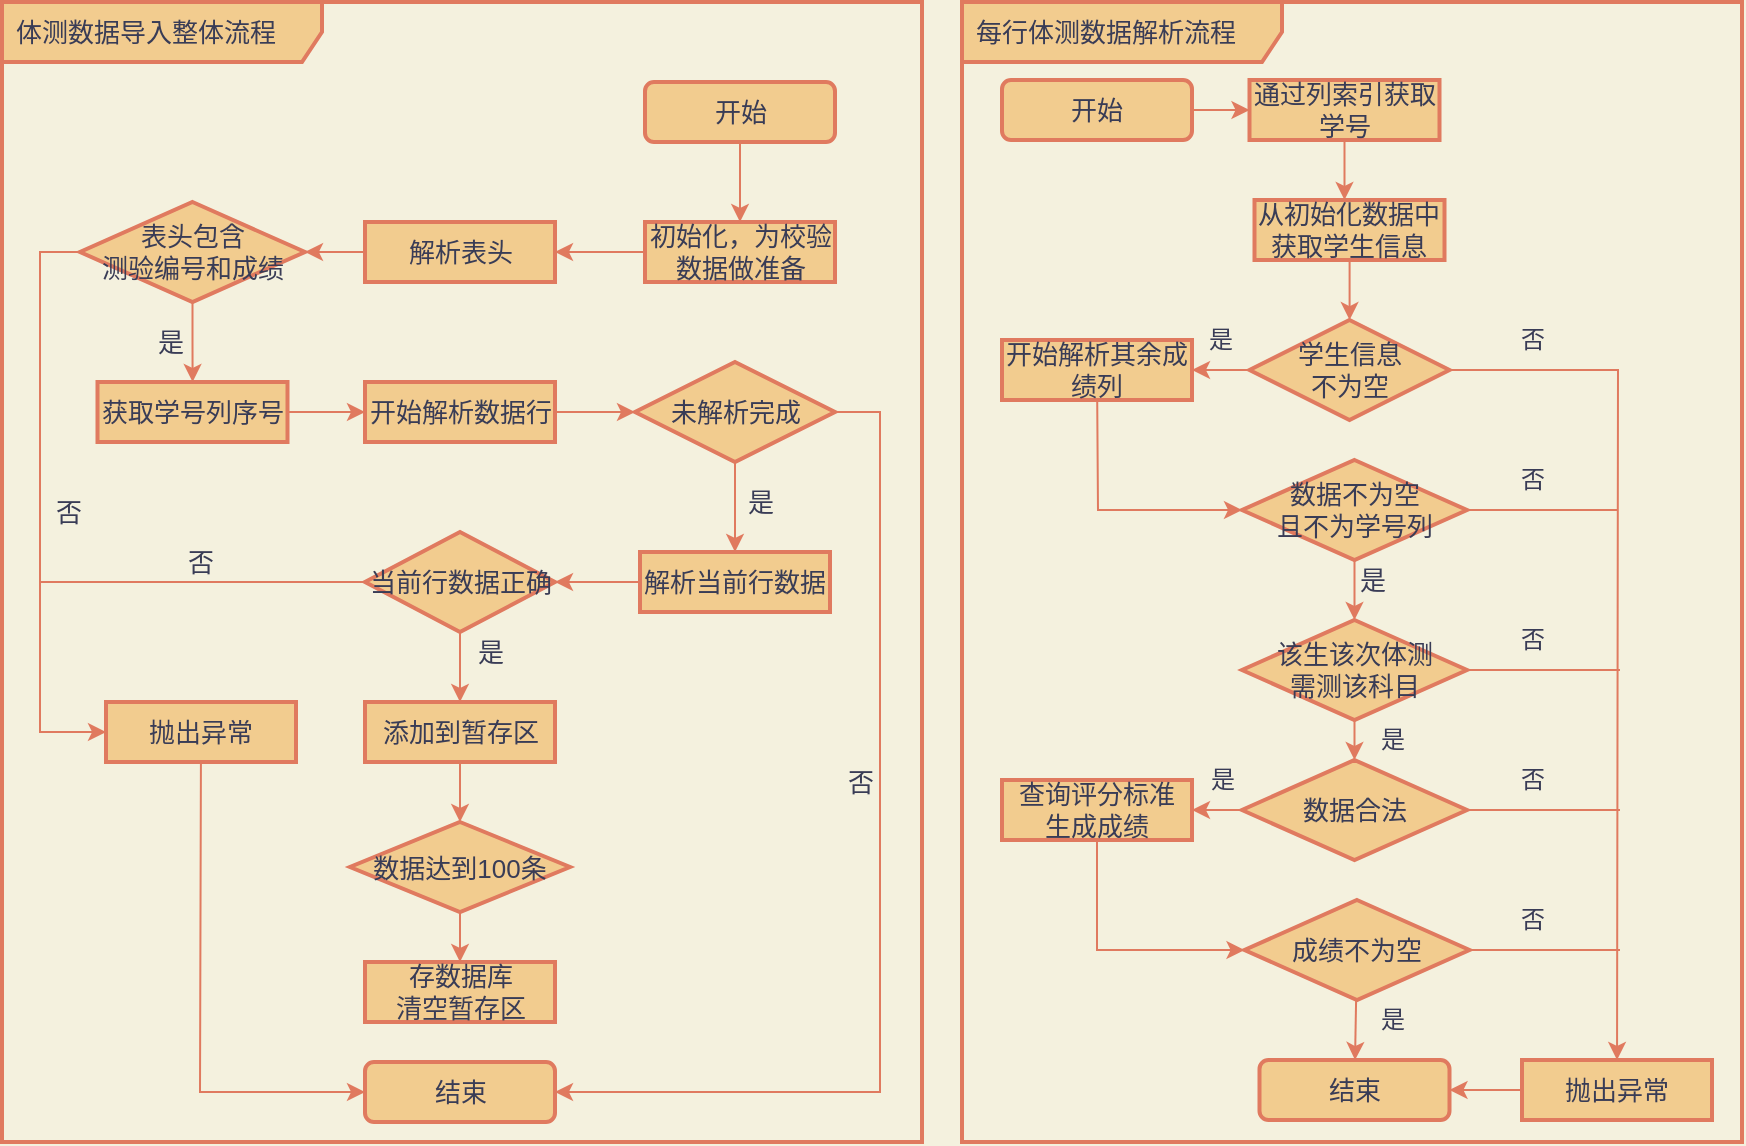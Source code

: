 <mxfile version="15.4.0" type="device"><diagram id="v1JKhn-CwpJnXRZCnD8h" name="第 1 页"><mxGraphModel dx="1865" dy="607" grid="1" gridSize="10" guides="1" tooltips="1" connect="1" arrows="1" fold="1" page="1" pageScale="1" pageWidth="827" pageHeight="1169" background="#F4F1DE" math="0" shadow="0"><root><mxCell id="0"/><mxCell id="1" parent="0"/><mxCell id="gpYZf8aLz3YWthBE-QXt-2" value="" style="edgeStyle=orthogonalEdgeStyle;rounded=0;sketch=0;orthogonalLoop=1;jettySize=auto;html=1;fontFamily=Helvetica;fontSize=13;fontColor=#393C56;endArrow=classic;endFill=1;strokeColor=#E07A5F;strokeWidth=1;fillColor=#F2CC8F;labelBackgroundColor=#F4F1DE;" parent="1" source="gpYZf8aLz3YWthBE-QXt-3" target="gpYZf8aLz3YWthBE-QXt-19" edge="1"><mxGeometry relative="1" as="geometry"><Array as="points"><mxPoint x="40" y="79"/><mxPoint x="40" y="79"/></Array></mxGeometry></mxCell><mxCell id="gpYZf8aLz3YWthBE-QXt-3" value="通过列索引获取学号" style="whiteSpace=wrap;html=1;strokeWidth=2;fillColor=#F2CC8F;strokeColor=#E07A5F;fontColor=#393C56;fontSize=13;" parent="1" vertex="1"><mxGeometry x="-6.25" y="49" width="95" height="30" as="geometry"/></mxCell><mxCell id="gpYZf8aLz3YWthBE-QXt-4" value="" style="edgeStyle=orthogonalEdgeStyle;rounded=0;orthogonalLoop=1;jettySize=auto;html=1;strokeColor=#E07A5F;fontColor=#393C56;fontSize=13;labelBackgroundColor=#F4F1DE;" parent="1" source="gpYZf8aLz3YWthBE-QXt-6" target="gpYZf8aLz3YWthBE-QXt-8" edge="1"><mxGeometry relative="1" as="geometry"/></mxCell><mxCell id="gpYZf8aLz3YWthBE-QXt-59" value="" style="rounded=0;sketch=0;orthogonalLoop=1;jettySize=auto;html=1;fontColor=#393C56;strokeColor=#E07A5F;fillColor=#F2CC8F;" parent="1" source="gpYZf8aLz3YWthBE-QXt-6" target="gpYZf8aLz3YWthBE-QXt-55" edge="1"><mxGeometry relative="1" as="geometry"><mxPoint x="180" y="294" as="targetPoint"/><Array as="points"><mxPoint x="178" y="194"/></Array></mxGeometry></mxCell><mxCell id="gpYZf8aLz3YWthBE-QXt-6" value="学生信息&lt;br&gt;不为空" style="rhombus;whiteSpace=wrap;html=1;strokeWidth=2;fillColor=#F2CC8F;strokeColor=#E07A5F;fontColor=#393C56;fontSize=13;" parent="1" vertex="1"><mxGeometry x="-6.25" y="169" width="100" height="50" as="geometry"/></mxCell><mxCell id="gpYZf8aLz3YWthBE-QXt-78" value="" style="edgeStyle=none;rounded=0;sketch=0;orthogonalLoop=1;jettySize=auto;html=1;fontColor=#393C56;endArrow=classic;endFill=1;strokeColor=#E07A5F;fillColor=#F2CC8F;entryX=0;entryY=0.5;entryDx=0;entryDy=0;" parent="1" source="gpYZf8aLz3YWthBE-QXt-8" target="gpYZf8aLz3YWthBE-QXt-37" edge="1"><mxGeometry relative="1" as="geometry"><mxPoint x="-82.5" y="289" as="targetPoint"/><Array as="points"><mxPoint x="-82" y="264"/></Array></mxGeometry></mxCell><mxCell id="gpYZf8aLz3YWthBE-QXt-8" value="开始解析其余成绩列" style="whiteSpace=wrap;html=1;strokeWidth=2;fillColor=#F2CC8F;strokeColor=#E07A5F;fontColor=#393C56;fontSize=13;" parent="1" vertex="1"><mxGeometry x="-130" y="179" width="95" height="30" as="geometry"/></mxCell><mxCell id="gpYZf8aLz3YWthBE-QXt-9" value="是" style="text;html=1;align=center;verticalAlign=middle;resizable=0;points=[];autosize=1;strokeColor=none;fillColor=none;fontColor=#393C56;fontSize=13;" parent="1" vertex="1"><mxGeometry x="40" y="289" width="30" height="20" as="geometry"/></mxCell><mxCell id="gpYZf8aLz3YWthBE-QXt-67" value="" style="edgeStyle=none;rounded=1;sketch=0;orthogonalLoop=1;jettySize=auto;html=1;fontColor=#393C56;endArrow=classic;endFill=1;strokeColor=#E07A5F;fillColor=#F2CC8F;" parent="1" source="gpYZf8aLz3YWthBE-QXt-17" target="gpYZf8aLz3YWthBE-QXt-3" edge="1"><mxGeometry relative="1" as="geometry"/></mxCell><mxCell id="gpYZf8aLz3YWthBE-QXt-17" value="开始" style="rounded=1;whiteSpace=wrap;html=1;sketch=0;fontFamily=Helvetica;fontSize=13;fontColor=#393C56;strokeColor=#E07A5F;fillColor=#F2CC8F;strokeWidth=2;" parent="1" vertex="1"><mxGeometry x="-130" y="49" width="95" height="30" as="geometry"/></mxCell><mxCell id="gpYZf8aLz3YWthBE-QXt-54" value="" style="edgeStyle=orthogonalEdgeStyle;rounded=0;sketch=0;orthogonalLoop=1;jettySize=auto;html=1;fontColor=#393C56;strokeColor=#E07A5F;fillColor=#F2CC8F;" parent="1" source="gpYZf8aLz3YWthBE-QXt-19" target="gpYZf8aLz3YWthBE-QXt-6" edge="1"><mxGeometry relative="1" as="geometry"/></mxCell><mxCell id="gpYZf8aLz3YWthBE-QXt-19" value="从初始化数据中获取学生信息" style="whiteSpace=wrap;html=1;fontColor=#393C56;strokeColor=#E07A5F;strokeWidth=2;fillColor=#F2CC8F;fontSize=13;" parent="1" vertex="1"><mxGeometry x="-3.75" y="109" width="95" height="30" as="geometry"/></mxCell><mxCell id="gpYZf8aLz3YWthBE-QXt-41" value="" style="edgeStyle=orthogonalEdgeStyle;curved=0;rounded=1;sketch=0;orthogonalLoop=1;jettySize=auto;html=1;fontColor=#393C56;strokeColor=#E07A5F;fillColor=#F2CC8F;" parent="1" source="gpYZf8aLz3YWthBE-QXt-37" target="gpYZf8aLz3YWthBE-QXt-40" edge="1"><mxGeometry relative="1" as="geometry"/></mxCell><mxCell id="gpYZf8aLz3YWthBE-QXt-61" value="" style="edgeStyle=none;rounded=1;sketch=0;orthogonalLoop=1;jettySize=auto;html=1;fontColor=#393C56;endArrow=none;endFill=0;strokeColor=#E07A5F;fillColor=#F2CC8F;" parent="1" source="gpYZf8aLz3YWthBE-QXt-37" edge="1"><mxGeometry relative="1" as="geometry"><mxPoint x="178" y="264" as="targetPoint"/></mxGeometry></mxCell><mxCell id="gpYZf8aLz3YWthBE-QXt-37" value="数据不为空&lt;br&gt;且不为学号列" style="rhombus;whiteSpace=wrap;html=1;strokeWidth=2;fillColor=#F2CC8F;strokeColor=#E07A5F;fontColor=#393C56;fontSize=13;" parent="1" vertex="1"><mxGeometry x="-10" y="239" width="112.5" height="50" as="geometry"/></mxCell><mxCell id="gpYZf8aLz3YWthBE-QXt-43" value="" style="edgeStyle=orthogonalEdgeStyle;curved=0;rounded=1;sketch=0;orthogonalLoop=1;jettySize=auto;html=1;fontColor=#393C56;strokeColor=#E07A5F;fillColor=#F2CC8F;entryX=0.5;entryY=0;entryDx=0;entryDy=0;" parent="1" source="gpYZf8aLz3YWthBE-QXt-40" target="gpYZf8aLz3YWthBE-QXt-45" edge="1"><mxGeometry relative="1" as="geometry"><mxPoint x="187.5" y="349" as="targetPoint"/></mxGeometry></mxCell><mxCell id="gpYZf8aLz3YWthBE-QXt-63" value="" style="edgeStyle=none;rounded=1;sketch=0;orthogonalLoop=1;jettySize=auto;html=1;fontColor=#393C56;endArrow=none;endFill=0;strokeColor=#E07A5F;fillColor=#F2CC8F;" parent="1" source="gpYZf8aLz3YWthBE-QXt-40" edge="1"><mxGeometry relative="1" as="geometry"><mxPoint x="179" y="344" as="targetPoint"/></mxGeometry></mxCell><mxCell id="gpYZf8aLz3YWthBE-QXt-40" value="该生该次体测&lt;br&gt;需测该科目" style="rhombus;whiteSpace=wrap;html=1;fontSize=13;fontColor=#393C56;strokeColor=#E07A5F;strokeWidth=2;fillColor=#F2CC8F;" parent="1" vertex="1"><mxGeometry x="-10" y="319" width="112.5" height="50" as="geometry"/></mxCell><mxCell id="gpYZf8aLz3YWthBE-QXt-47" value="" style="rounded=1;sketch=0;orthogonalLoop=1;jettySize=auto;html=1;fontColor=#393C56;strokeColor=#E07A5F;fillColor=#F2CC8F;" parent="1" source="gpYZf8aLz3YWthBE-QXt-45" target="gpYZf8aLz3YWthBE-QXt-46" edge="1"><mxGeometry relative="1" as="geometry"/></mxCell><mxCell id="gpYZf8aLz3YWthBE-QXt-45" value="数据合法" style="rhombus;whiteSpace=wrap;html=1;fontSize=13;fontColor=#393C56;strokeColor=#E07A5F;strokeWidth=2;fillColor=#F2CC8F;" parent="1" vertex="1"><mxGeometry x="-10" y="389" width="112.5" height="50" as="geometry"/></mxCell><mxCell id="gpYZf8aLz3YWthBE-QXt-49" value="" style="edgeStyle=orthogonalEdgeStyle;rounded=0;sketch=0;orthogonalLoop=1;jettySize=auto;html=1;fontColor=#393C56;strokeColor=#E07A5F;fillColor=#F2CC8F;entryX=0;entryY=0.5;entryDx=0;entryDy=0;" parent="1" source="gpYZf8aLz3YWthBE-QXt-46" target="gpYZf8aLz3YWthBE-QXt-48" edge="1"><mxGeometry relative="1" as="geometry"><Array as="points"><mxPoint x="-82" y="484"/></Array></mxGeometry></mxCell><mxCell id="gpYZf8aLz3YWthBE-QXt-46" value="查询评分标准&lt;br&gt;生成成绩" style="whiteSpace=wrap;html=1;fontSize=13;fontColor=#393C56;strokeColor=#E07A5F;strokeWidth=2;fillColor=#F2CC8F;" parent="1" vertex="1"><mxGeometry x="-130" y="399" width="95" height="30" as="geometry"/></mxCell><mxCell id="gpYZf8aLz3YWthBE-QXt-56" value="" style="rounded=1;sketch=0;orthogonalLoop=1;jettySize=auto;html=1;fontColor=#393C56;strokeColor=#E07A5F;fillColor=#F2CC8F;endArrow=none;endFill=0;exitX=1;exitY=0.5;exitDx=0;exitDy=0;" parent="1" source="gpYZf8aLz3YWthBE-QXt-48" edge="1"><mxGeometry relative="1" as="geometry"><mxPoint x="179" y="484" as="targetPoint"/></mxGeometry></mxCell><mxCell id="gpYZf8aLz3YWthBE-QXt-69" value="" style="edgeStyle=none;rounded=0;sketch=0;orthogonalLoop=1;jettySize=auto;html=1;fontColor=#393C56;endArrow=classic;endFill=1;strokeColor=#E07A5F;fillColor=#F2CC8F;" parent="1" source="gpYZf8aLz3YWthBE-QXt-48" target="gpYZf8aLz3YWthBE-QXt-50" edge="1"><mxGeometry relative="1" as="geometry"/></mxCell><mxCell id="gpYZf8aLz3YWthBE-QXt-48" value="成绩不为空" style="rhombus;whiteSpace=wrap;html=1;fontSize=13;fontColor=#393C56;strokeColor=#E07A5F;strokeWidth=2;fillColor=#F2CC8F;" parent="1" vertex="1"><mxGeometry x="-8.75" y="459" width="112.5" height="50" as="geometry"/></mxCell><mxCell id="gpYZf8aLz3YWthBE-QXt-50" value="结束" style="whiteSpace=wrap;html=1;fontSize=13;fontColor=#393C56;strokeColor=#E07A5F;strokeWidth=2;fillColor=#F2CC8F;rounded=1;" parent="1" vertex="1"><mxGeometry x="-1.25" y="539" width="95" height="30" as="geometry"/></mxCell><mxCell id="gpYZf8aLz3YWthBE-QXt-52" style="edgeStyle=orthogonalEdgeStyle;curved=0;rounded=1;sketch=0;orthogonalLoop=1;jettySize=auto;html=1;exitX=0.5;exitY=1;exitDx=0;exitDy=0;fontColor=#393C56;strokeColor=#E07A5F;fillColor=#F2CC8F;" parent="1" source="gpYZf8aLz3YWthBE-QXt-50" target="gpYZf8aLz3YWthBE-QXt-50" edge="1"><mxGeometry relative="1" as="geometry"/></mxCell><mxCell id="gpYZf8aLz3YWthBE-QXt-68" value="" style="edgeStyle=none;rounded=1;sketch=0;orthogonalLoop=1;jettySize=auto;html=1;fontColor=#393C56;endArrow=classic;endFill=1;strokeColor=#E07A5F;fillColor=#F2CC8F;" parent="1" source="gpYZf8aLz3YWthBE-QXt-55" target="gpYZf8aLz3YWthBE-QXt-50" edge="1"><mxGeometry relative="1" as="geometry"/></mxCell><mxCell id="gpYZf8aLz3YWthBE-QXt-55" value="抛出异常" style="whiteSpace=wrap;html=1;fontColor=#393C56;strokeColor=#E07A5F;strokeWidth=2;fillColor=#F2CC8F;fontSize=13;" parent="1" vertex="1"><mxGeometry x="130" y="539" width="95" height="30" as="geometry"/></mxCell><mxCell id="gpYZf8aLz3YWthBE-QXt-64" value="" style="edgeStyle=none;rounded=1;sketch=0;orthogonalLoop=1;jettySize=auto;html=1;fontColor=#393C56;endArrow=none;endFill=0;strokeColor=#E07A5F;fillColor=#F2CC8F;exitX=1;exitY=0.5;exitDx=0;exitDy=0;" parent="1" source="gpYZf8aLz3YWthBE-QXt-45" edge="1"><mxGeometry relative="1" as="geometry"><mxPoint x="112.5" y="354" as="sourcePoint"/><mxPoint x="179" y="414" as="targetPoint"/></mxGeometry></mxCell><mxCell id="gpYZf8aLz3YWthBE-QXt-70" value="是" style="text;html=1;align=center;verticalAlign=middle;resizable=0;points=[];autosize=1;strokeColor=none;fillColor=none;fontColor=#393C56;" parent="1" vertex="1"><mxGeometry x="50" y="509" width="30" height="20" as="geometry"/></mxCell><mxCell id="gpYZf8aLz3YWthBE-QXt-72" value="是" style="text;html=1;align=center;verticalAlign=middle;resizable=0;points=[];autosize=1;strokeColor=none;fillColor=none;fontColor=#393C56;" parent="1" vertex="1"><mxGeometry x="-35" y="389" width="30" height="20" as="geometry"/></mxCell><mxCell id="gpYZf8aLz3YWthBE-QXt-73" value="否" style="text;html=1;align=center;verticalAlign=middle;resizable=0;points=[];autosize=1;strokeColor=none;fillColor=none;fontColor=#393C56;" parent="1" vertex="1"><mxGeometry x="120" y="389" width="30" height="20" as="geometry"/></mxCell><mxCell id="gpYZf8aLz3YWthBE-QXt-74" value="否" style="text;html=1;align=center;verticalAlign=middle;resizable=0;points=[];autosize=1;strokeColor=none;fillColor=none;fontColor=#393C56;" parent="1" vertex="1"><mxGeometry x="120" y="459" width="30" height="20" as="geometry"/></mxCell><mxCell id="gpYZf8aLz3YWthBE-QXt-75" value="否" style="text;html=1;align=center;verticalAlign=middle;resizable=0;points=[];autosize=1;strokeColor=none;fillColor=none;fontColor=#393C56;" parent="1" vertex="1"><mxGeometry x="120" y="319" width="30" height="20" as="geometry"/></mxCell><mxCell id="gpYZf8aLz3YWthBE-QXt-76" value="否" style="text;html=1;align=center;verticalAlign=middle;resizable=0;points=[];autosize=1;strokeColor=none;fillColor=none;fontColor=#393C56;" parent="1" vertex="1"><mxGeometry x="120" y="239" width="30" height="20" as="geometry"/></mxCell><mxCell id="gpYZf8aLz3YWthBE-QXt-80" value="是" style="text;html=1;align=center;verticalAlign=middle;resizable=0;points=[];autosize=1;strokeColor=none;fillColor=none;fontColor=#393C56;" parent="1" vertex="1"><mxGeometry x="50" y="369" width="30" height="20" as="geometry"/></mxCell><mxCell id="gpYZf8aLz3YWthBE-QXt-81" value="否" style="text;html=1;align=center;verticalAlign=middle;resizable=0;points=[];autosize=1;strokeColor=none;fillColor=none;fontColor=#393C56;" parent="1" vertex="1"><mxGeometry x="120" y="169" width="30" height="20" as="geometry"/></mxCell><mxCell id="gpYZf8aLz3YWthBE-QXt-82" value="是" style="text;html=1;align=center;verticalAlign=middle;resizable=0;points=[];autosize=1;strokeColor=none;fillColor=none;fontColor=#393C56;" parent="1" vertex="1"><mxGeometry x="-36.25" y="169" width="30" height="20" as="geometry"/></mxCell><mxCell id="JG0Y9k29hmhFi_edBmq--1" value="" style="edgeStyle=orthogonalEdgeStyle;rounded=0;orthogonalLoop=1;jettySize=auto;html=1;labelBackgroundColor=#F4F1DE;strokeColor=#E07A5F;fontColor=#393C56;fontSize=13;exitX=0.5;exitY=1;exitDx=0;exitDy=0;" edge="1" parent="1" source="JG0Y9k29hmhFi_edBmq--17" target="JG0Y9k29hmhFi_edBmq--3"><mxGeometry relative="1" as="geometry"><mxPoint x="-248.5" y="90" as="sourcePoint"/></mxGeometry></mxCell><mxCell id="JG0Y9k29hmhFi_edBmq--2" value="" style="edgeStyle=orthogonalEdgeStyle;rounded=0;sketch=0;orthogonalLoop=1;jettySize=auto;html=1;fontFamily=Helvetica;fontSize=13;fontColor=#393C56;endArrow=classic;endFill=1;strokeColor=#E07A5F;strokeWidth=1;fillColor=#F2CC8F;" edge="1" parent="1" source="JG0Y9k29hmhFi_edBmq--3" target="JG0Y9k29hmhFi_edBmq--19"><mxGeometry relative="1" as="geometry"/></mxCell><mxCell id="JG0Y9k29hmhFi_edBmq--3" value="初始化，为校验数据做准备" style="whiteSpace=wrap;html=1;strokeWidth=2;fillColor=#F2CC8F;strokeColor=#E07A5F;fontColor=#393C56;fontSize=13;" vertex="1" parent="1"><mxGeometry x="-308.5" y="120" width="95" height="30" as="geometry"/></mxCell><mxCell id="JG0Y9k29hmhFi_edBmq--4" value="" style="edgeStyle=orthogonalEdgeStyle;rounded=0;orthogonalLoop=1;jettySize=auto;html=1;labelBackgroundColor=#F4F1DE;strokeColor=#E07A5F;fontColor=#393C56;fontSize=13;" edge="1" parent="1" source="JG0Y9k29hmhFi_edBmq--6" target="JG0Y9k29hmhFi_edBmq--8"><mxGeometry relative="1" as="geometry"/></mxCell><mxCell id="JG0Y9k29hmhFi_edBmq--5" value="" style="edgeStyle=orthogonalEdgeStyle;rounded=0;sketch=0;orthogonalLoop=1;jettySize=auto;html=1;fontFamily=Helvetica;fontSize=13;fontColor=#393C56;endArrow=classic;endFill=1;strokeColor=#E07A5F;strokeWidth=1;fillColor=#F2CC8F;entryX=0;entryY=0.5;entryDx=0;entryDy=0;" edge="1" parent="1" source="JG0Y9k29hmhFi_edBmq--6" target="JG0Y9k29hmhFi_edBmq--34"><mxGeometry relative="1" as="geometry"><mxPoint x="-681" y="390" as="targetPoint"/><Array as="points"><mxPoint x="-611" y="135"/><mxPoint x="-611" y="375"/></Array></mxGeometry></mxCell><mxCell id="JG0Y9k29hmhFi_edBmq--6" value="表头包含&lt;br style=&quot;font-size: 13px;&quot;&gt;测验编号和成绩" style="rhombus;whiteSpace=wrap;html=1;strokeWidth=2;fillColor=#F2CC8F;strokeColor=#E07A5F;fontColor=#393C56;fontSize=13;" vertex="1" parent="1"><mxGeometry x="-591" y="110" width="112.5" height="50" as="geometry"/></mxCell><mxCell id="JG0Y9k29hmhFi_edBmq--7" value="" style="edgeStyle=orthogonalEdgeStyle;rounded=0;sketch=0;orthogonalLoop=1;jettySize=auto;html=1;fontFamily=Helvetica;fontSize=13;fontColor=#393C56;endArrow=classic;endFill=1;strokeColor=#E07A5F;strokeWidth=1;fillColor=#F2CC8F;" edge="1" parent="1" source="JG0Y9k29hmhFi_edBmq--8" target="JG0Y9k29hmhFi_edBmq--21"><mxGeometry relative="1" as="geometry"/></mxCell><mxCell id="JG0Y9k29hmhFi_edBmq--8" value="获取学号列序号" style="whiteSpace=wrap;html=1;strokeWidth=2;fillColor=#F2CC8F;strokeColor=#E07A5F;fontColor=#393C56;fontSize=13;" vertex="1" parent="1"><mxGeometry x="-582.25" y="200" width="95" height="30" as="geometry"/></mxCell><mxCell id="JG0Y9k29hmhFi_edBmq--9" value="是" style="text;html=1;align=center;verticalAlign=middle;resizable=0;points=[];autosize=1;strokeColor=none;fillColor=none;fontColor=#393C56;fontSize=13;" vertex="1" parent="1"><mxGeometry x="-561" y="170" width="30" height="20" as="geometry"/></mxCell><mxCell id="JG0Y9k29hmhFi_edBmq--10" value="" style="edgeStyle=orthogonalEdgeStyle;rounded=0;orthogonalLoop=1;jettySize=auto;html=1;labelBackgroundColor=#F4F1DE;strokeColor=#E07A5F;fontColor=#393C56;fontSize=13;" edge="1" parent="1" source="JG0Y9k29hmhFi_edBmq--12" target="JG0Y9k29hmhFi_edBmq--14"><mxGeometry relative="1" as="geometry"/></mxCell><mxCell id="JG0Y9k29hmhFi_edBmq--11" value="" style="edgeStyle=orthogonalEdgeStyle;rounded=0;sketch=0;orthogonalLoop=1;jettySize=auto;html=1;fontFamily=Helvetica;fontSize=13;fontColor=#393C56;endArrow=classic;endFill=1;strokeColor=#E07A5F;strokeWidth=1;fillColor=#F2CC8F;entryX=1;entryY=0.5;entryDx=0;entryDy=0;" edge="1" parent="1" source="JG0Y9k29hmhFi_edBmq--12" target="JG0Y9k29hmhFi_edBmq--25"><mxGeometry relative="1" as="geometry"><mxPoint x="-143.5" y="215" as="targetPoint"/><Array as="points"><mxPoint x="-191" y="215"/><mxPoint x="-191" y="555"/></Array></mxGeometry></mxCell><mxCell id="JG0Y9k29hmhFi_edBmq--12" value="未解析完成" style="rhombus;whiteSpace=wrap;html=1;strokeWidth=2;fillColor=#F2CC8F;strokeColor=#E07A5F;fontColor=#393C56;fontSize=13;" vertex="1" parent="1"><mxGeometry x="-313.5" y="190" width="100" height="50" as="geometry"/></mxCell><mxCell id="JG0Y9k29hmhFi_edBmq--13" value="" style="edgeStyle=orthogonalEdgeStyle;rounded=0;sketch=0;orthogonalLoop=1;jettySize=auto;html=1;fontFamily=Helvetica;fontSize=13;fontColor=#393C56;endArrow=classic;endFill=1;strokeColor=#E07A5F;strokeWidth=1;fillColor=#F2CC8F;" edge="1" parent="1" source="JG0Y9k29hmhFi_edBmq--14" target="JG0Y9k29hmhFi_edBmq--24"><mxGeometry relative="1" as="geometry"/></mxCell><mxCell id="JG0Y9k29hmhFi_edBmq--14" value="解析当前行数据" style="whiteSpace=wrap;html=1;strokeWidth=2;fillColor=#F2CC8F;strokeColor=#E07A5F;fontColor=#393C56;fontSize=13;" vertex="1" parent="1"><mxGeometry x="-311" y="285" width="95" height="30" as="geometry"/></mxCell><mxCell id="JG0Y9k29hmhFi_edBmq--15" value="否" style="text;html=1;align=center;verticalAlign=middle;resizable=0;points=[];autosize=1;strokeColor=none;fillColor=none;fontColor=#393C56;fontSize=13;" vertex="1" parent="1"><mxGeometry x="-216" y="390" width="30" height="20" as="geometry"/></mxCell><mxCell id="JG0Y9k29hmhFi_edBmq--16" value="是" style="text;html=1;align=center;verticalAlign=middle;resizable=0;points=[];autosize=1;strokeColor=none;fillColor=none;fontColor=#393C56;fontSize=13;" vertex="1" parent="1"><mxGeometry x="-401" y="325" width="30" height="20" as="geometry"/></mxCell><mxCell id="JG0Y9k29hmhFi_edBmq--17" value="开始" style="rounded=1;whiteSpace=wrap;html=1;sketch=0;fontFamily=Helvetica;fontSize=13;fontColor=#393C56;strokeColor=#E07A5F;fillColor=#F2CC8F;strokeWidth=2;" vertex="1" parent="1"><mxGeometry x="-308.5" y="50" width="95" height="30" as="geometry"/></mxCell><mxCell id="JG0Y9k29hmhFi_edBmq--18" value="" style="edgeStyle=orthogonalEdgeStyle;rounded=0;sketch=0;orthogonalLoop=1;jettySize=auto;html=1;fontFamily=Helvetica;fontSize=13;fontColor=#393C56;endArrow=classic;endFill=1;strokeColor=#E07A5F;strokeWidth=1;fillColor=#F2CC8F;" edge="1" parent="1" source="JG0Y9k29hmhFi_edBmq--19" target="JG0Y9k29hmhFi_edBmq--6"><mxGeometry relative="1" as="geometry"/></mxCell><mxCell id="JG0Y9k29hmhFi_edBmq--19" value="解析表头" style="whiteSpace=wrap;html=1;fontColor=#393C56;strokeColor=#E07A5F;strokeWidth=2;fillColor=#F2CC8F;fontSize=13;" vertex="1" parent="1"><mxGeometry x="-448.5" y="120" width="95" height="30" as="geometry"/></mxCell><mxCell id="JG0Y9k29hmhFi_edBmq--20" value="" style="edgeStyle=orthogonalEdgeStyle;rounded=0;sketch=0;orthogonalLoop=1;jettySize=auto;html=1;fontFamily=Helvetica;fontSize=13;fontColor=#393C56;endArrow=classic;endFill=1;strokeColor=#E07A5F;strokeWidth=1;fillColor=#F2CC8F;" edge="1" parent="1" source="JG0Y9k29hmhFi_edBmq--21" target="JG0Y9k29hmhFi_edBmq--12"><mxGeometry relative="1" as="geometry"/></mxCell><mxCell id="JG0Y9k29hmhFi_edBmq--21" value="开始解析数据行" style="whiteSpace=wrap;html=1;strokeWidth=2;fillColor=#F2CC8F;strokeColor=#E07A5F;fontColor=#393C56;fontSize=13;" vertex="1" parent="1"><mxGeometry x="-448.5" y="200" width="95" height="30" as="geometry"/></mxCell><mxCell id="JG0Y9k29hmhFi_edBmq--22" value="" style="edgeStyle=orthogonalEdgeStyle;rounded=0;sketch=0;orthogonalLoop=1;jettySize=auto;html=1;fontFamily=Helvetica;fontSize=13;fontColor=#393C56;endArrow=classic;endFill=1;strokeColor=#E07A5F;strokeWidth=1;fillColor=#F2CC8F;" edge="1" parent="1" source="JG0Y9k29hmhFi_edBmq--24"><mxGeometry relative="1" as="geometry"><mxPoint x="-401" y="360" as="targetPoint"/></mxGeometry></mxCell><mxCell id="JG0Y9k29hmhFi_edBmq--23" value="" style="edgeStyle=none;rounded=0;sketch=0;orthogonalLoop=1;jettySize=auto;html=1;fontFamily=Helvetica;fontSize=13;fontColor=#393C56;endArrow=none;endFill=0;strokeColor=#E07A5F;strokeWidth=1;fillColor=#F2CC8F;" edge="1" parent="1" source="JG0Y9k29hmhFi_edBmq--24"><mxGeometry relative="1" as="geometry"><mxPoint x="-611" y="300" as="targetPoint"/></mxGeometry></mxCell><mxCell id="JG0Y9k29hmhFi_edBmq--24" value="当前行数据正确" style="rhombus;whiteSpace=wrap;html=1;fontColor=#393C56;strokeColor=#E07A5F;strokeWidth=2;fillColor=#F2CC8F;fontSize=13;" vertex="1" parent="1"><mxGeometry x="-448.5" y="275" width="95" height="50" as="geometry"/></mxCell><mxCell id="JG0Y9k29hmhFi_edBmq--25" value="结束" style="rounded=1;whiteSpace=wrap;html=1;sketch=0;fontFamily=Helvetica;fontSize=13;fontColor=#393C56;strokeColor=#E07A5F;strokeWidth=2;fillColor=#F2CC8F;" vertex="1" parent="1"><mxGeometry x="-448.5" y="540" width="95" height="30" as="geometry"/></mxCell><mxCell id="JG0Y9k29hmhFi_edBmq--26" value="" style="edgeStyle=orthogonalEdgeStyle;rounded=0;sketch=0;orthogonalLoop=1;jettySize=auto;html=1;fontFamily=Helvetica;fontSize=13;fontColor=#393C56;endArrow=classic;endFill=1;strokeColor=#E07A5F;strokeWidth=1;fillColor=#F2CC8F;" edge="1" parent="1" source="JG0Y9k29hmhFi_edBmq--27" target="JG0Y9k29hmhFi_edBmq--29"><mxGeometry relative="1" as="geometry"/></mxCell><mxCell id="JG0Y9k29hmhFi_edBmq--27" value="添加到暂存区" style="rounded=0;whiteSpace=wrap;html=1;sketch=0;fontFamily=Helvetica;fontSize=13;fontColor=#393C56;strokeColor=#E07A5F;strokeWidth=2;fillColor=#F2CC8F;" vertex="1" parent="1"><mxGeometry x="-448.5" y="360" width="95" height="30" as="geometry"/></mxCell><mxCell id="JG0Y9k29hmhFi_edBmq--28" value="" style="edgeStyle=none;rounded=0;sketch=0;orthogonalLoop=1;jettySize=auto;html=1;fontFamily=Helvetica;fontSize=13;fontColor=#393C56;endArrow=classic;endFill=1;strokeColor=#E07A5F;strokeWidth=1;fillColor=#F2CC8F;" edge="1" parent="1" source="JG0Y9k29hmhFi_edBmq--29" target="JG0Y9k29hmhFi_edBmq--31"><mxGeometry relative="1" as="geometry"/></mxCell><mxCell id="JG0Y9k29hmhFi_edBmq--29" value="数据达到100条" style="rhombus;whiteSpace=wrap;html=1;rounded=0;fontColor=#393C56;strokeColor=#E07A5F;strokeWidth=2;fillColor=#F2CC8F;sketch=0;fontSize=13;" vertex="1" parent="1"><mxGeometry x="-456" y="420" width="110" height="45" as="geometry"/></mxCell><mxCell id="JG0Y9k29hmhFi_edBmq--31" value="存数据库&lt;br style=&quot;font-size: 13px;&quot;&gt;清空暂存区" style="whiteSpace=wrap;html=1;rounded=0;fontColor=#393C56;strokeColor=#E07A5F;strokeWidth=2;fillColor=#F2CC8F;sketch=0;fontSize=13;" vertex="1" parent="1"><mxGeometry x="-448.5" y="490" width="95" height="30" as="geometry"/></mxCell><mxCell id="JG0Y9k29hmhFi_edBmq--32" value="是" style="text;html=1;align=center;verticalAlign=middle;resizable=0;points=[];autosize=1;strokeColor=none;fillColor=none;fontSize=13;fontFamily=Helvetica;fontColor=#393C56;" vertex="1" parent="1"><mxGeometry x="-266" y="250" width="30" height="20" as="geometry"/></mxCell><mxCell id="JG0Y9k29hmhFi_edBmq--33" value="" style="edgeStyle=none;rounded=0;sketch=0;orthogonalLoop=1;jettySize=auto;html=1;fontFamily=Helvetica;fontSize=13;fontColor=#393C56;endArrow=classic;endFill=1;strokeColor=#E07A5F;strokeWidth=1;fillColor=#F2CC8F;entryX=0;entryY=0.5;entryDx=0;entryDy=0;" edge="1" parent="1" source="JG0Y9k29hmhFi_edBmq--34" target="JG0Y9k29hmhFi_edBmq--25"><mxGeometry relative="1" as="geometry"><mxPoint x="-534.75" y="455" as="targetPoint"/><Array as="points"><mxPoint x="-531" y="555"/></Array></mxGeometry></mxCell><mxCell id="JG0Y9k29hmhFi_edBmq--34" value="抛出异常" style="whiteSpace=wrap;html=1;strokeWidth=2;fillColor=#F2CC8F;strokeColor=#E07A5F;fontColor=#393C56;fontSize=13;" vertex="1" parent="1"><mxGeometry x="-578" y="360" width="95" height="30" as="geometry"/></mxCell><mxCell id="JG0Y9k29hmhFi_edBmq--35" value="否" style="text;html=1;align=center;verticalAlign=middle;resizable=0;points=[];autosize=1;strokeColor=none;fillColor=none;fontSize=13;fontFamily=Helvetica;fontColor=#393C56;" vertex="1" parent="1"><mxGeometry x="-612.25" y="255" width="30" height="20" as="geometry"/></mxCell><mxCell id="JG0Y9k29hmhFi_edBmq--36" value="否" style="text;html=1;align=center;verticalAlign=middle;resizable=0;points=[];autosize=1;strokeColor=none;fillColor=none;fontSize=13;fontFamily=Helvetica;fontColor=#393C56;" vertex="1" parent="1"><mxGeometry x="-546" y="280" width="30" height="20" as="geometry"/></mxCell><mxCell id="JG0Y9k29hmhFi_edBmq--38" value="体测数据导入整体流程" style="shape=umlFrame;whiteSpace=wrap;html=1;width=160;height=30;boundedLbl=1;verticalAlign=middle;align=left;spacingLeft=5;rounded=0;sketch=0;fontFamily=Helvetica;fontSize=13;fontColor=#393C56;strokeColor=#E07A5F;strokeWidth=2;fillColor=#F2CC8F;" vertex="1" parent="1"><mxGeometry x="-630" y="10" width="460" height="570" as="geometry"/></mxCell><mxCell id="JG0Y9k29hmhFi_edBmq--39" value="每行体测数据解析流程" style="shape=umlFrame;whiteSpace=wrap;html=1;width=160;height=30;boundedLbl=1;verticalAlign=middle;align=left;spacingLeft=5;rounded=0;sketch=0;fontFamily=Helvetica;fontSize=13;fontColor=#393C56;strokeColor=#E07A5F;strokeWidth=2;fillColor=#F2CC8F;" vertex="1" parent="1"><mxGeometry x="-150" y="10" width="390" height="570" as="geometry"/></mxCell></root></mxGraphModel></diagram></mxfile>